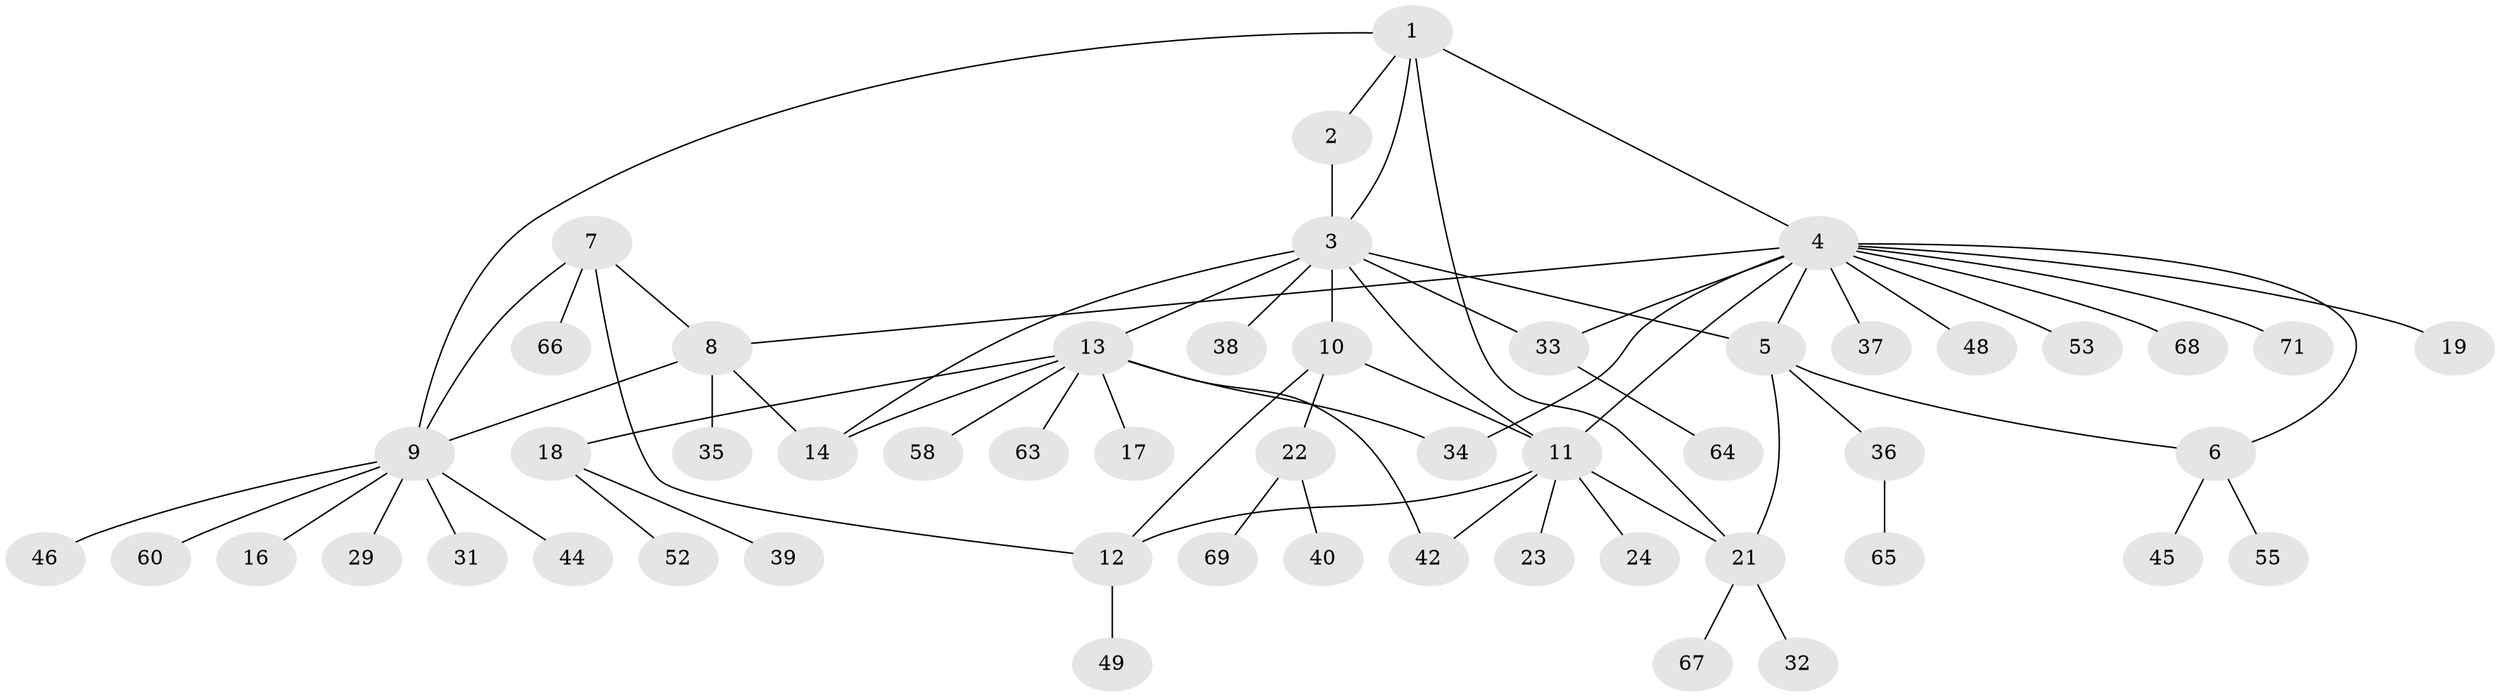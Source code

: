 // original degree distribution, {6: 0.041666666666666664, 3: 0.041666666666666664, 5: 0.08333333333333333, 15: 0.013888888888888888, 10: 0.013888888888888888, 9: 0.013888888888888888, 4: 0.041666666666666664, 8: 0.013888888888888888, 1: 0.5694444444444444, 2: 0.16666666666666666}
// Generated by graph-tools (version 1.1) at 2025/42/03/06/25 10:42:07]
// undirected, 52 vertices, 67 edges
graph export_dot {
graph [start="1"]
  node [color=gray90,style=filled];
  1 [super="+20"];
  2 [super="+27"];
  3 [super="+15"];
  4 [super="+28"];
  5 [super="+47"];
  6 [super="+54"];
  7 [super="+61"];
  8 [super="+41"];
  9 [super="+50"];
  10 [super="+72"];
  11 [super="+62"];
  12;
  13 [super="+51"];
  14;
  16;
  17;
  18 [super="+25"];
  19 [super="+30"];
  21 [super="+43"];
  22 [super="+26"];
  23;
  24;
  29;
  31 [super="+70"];
  32;
  33;
  34;
  35;
  36;
  37;
  38;
  39;
  40;
  42;
  44 [super="+57"];
  45 [super="+56"];
  46;
  48;
  49;
  52;
  53;
  55 [super="+59"];
  58;
  60;
  63;
  64;
  65;
  66;
  67;
  68;
  69;
  71;
  1 -- 2;
  1 -- 3;
  1 -- 4;
  1 -- 9;
  1 -- 21;
  2 -- 3;
  3 -- 11;
  3 -- 33;
  3 -- 5;
  3 -- 38;
  3 -- 10;
  3 -- 13;
  3 -- 14;
  4 -- 5;
  4 -- 6;
  4 -- 8;
  4 -- 11 [weight=2];
  4 -- 19;
  4 -- 33;
  4 -- 34;
  4 -- 37;
  4 -- 48;
  4 -- 53;
  4 -- 68;
  4 -- 71;
  5 -- 6;
  5 -- 36;
  5 -- 21;
  6 -- 45;
  6 -- 55;
  7 -- 8;
  7 -- 9;
  7 -- 12;
  7 -- 66;
  8 -- 9;
  8 -- 14;
  8 -- 35;
  9 -- 16;
  9 -- 29;
  9 -- 31;
  9 -- 44;
  9 -- 46;
  9 -- 60;
  10 -- 11;
  10 -- 12;
  10 -- 22;
  11 -- 12;
  11 -- 23;
  11 -- 24;
  11 -- 42;
  11 -- 21;
  12 -- 49;
  13 -- 14;
  13 -- 17;
  13 -- 18;
  13 -- 34;
  13 -- 42;
  13 -- 63;
  13 -- 58;
  18 -- 39;
  18 -- 52;
  21 -- 32;
  21 -- 67;
  22 -- 40;
  22 -- 69;
  33 -- 64;
  36 -- 65;
}
